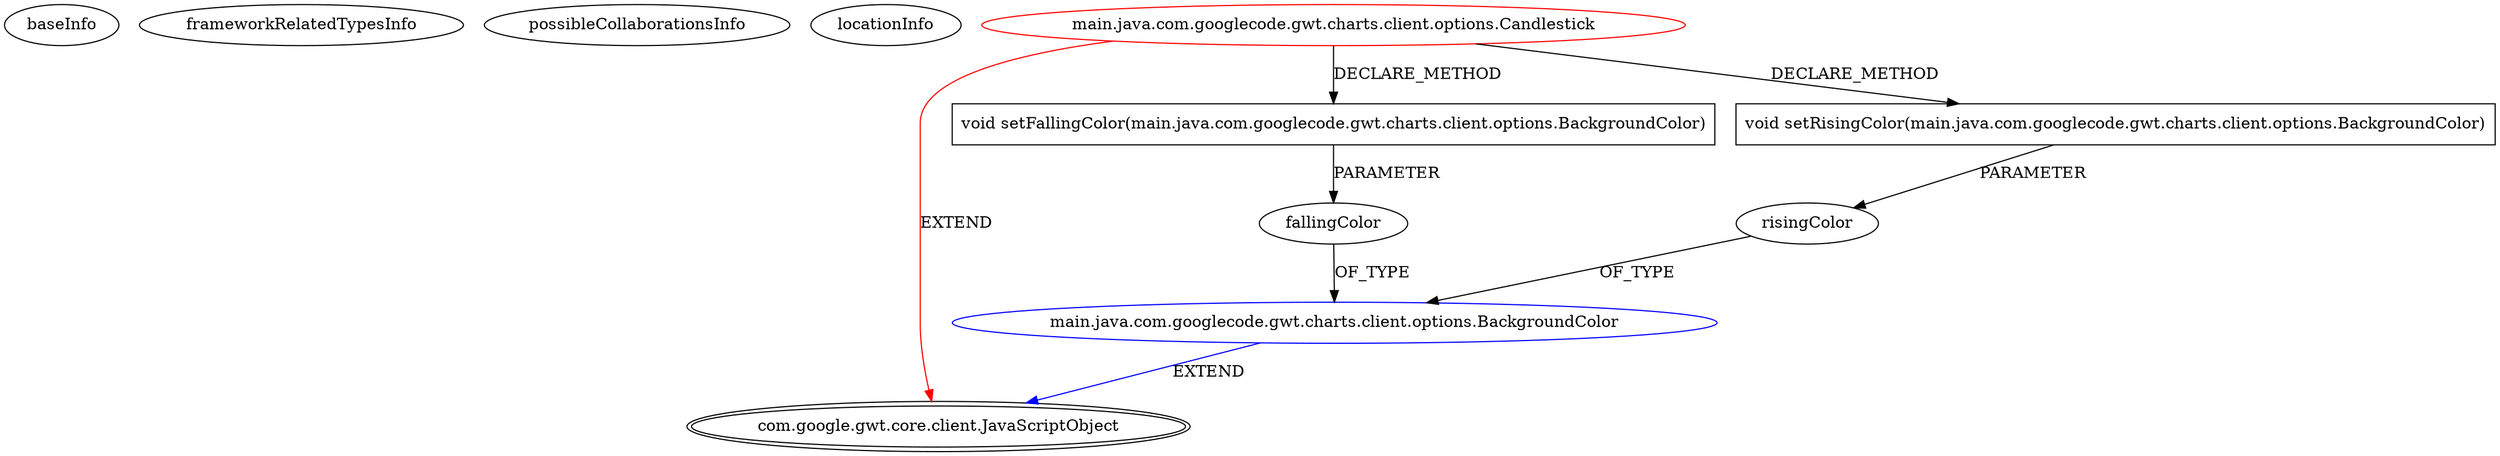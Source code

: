 digraph {
baseInfo[graphId=3266,category="extension_graph",isAnonymous=false,possibleRelation=true]
frameworkRelatedTypesInfo[0="com.google.gwt.core.client.JavaScriptObject"]
possibleCollaborationsInfo[0="3266~CLIENT_METHOD_DECLARATION-PARAMETER_DECLARATION-CLIENT_METHOD_DECLARATION-PARAMETER_DECLARATION-~com.google.gwt.core.client.JavaScriptObject ~com.google.gwt.core.client.JavaScriptObject ~false~false"]
locationInfo[projectName="jnorthrup-gwt-charts",filePath="/jnorthrup-gwt-charts/gwt-charts-master/gwt-charts/src/main/java/com/googlecode/gwt/charts/client/options/Candlestick.java",contextSignature="Candlestick",graphId="3266"]
0[label="main.java.com.googlecode.gwt.charts.client.options.Candlestick",vertexType="ROOT_CLIENT_CLASS_DECLARATION",isFrameworkType=false,color=red]
1[label="com.google.gwt.core.client.JavaScriptObject",vertexType="FRAMEWORK_CLASS_TYPE",isFrameworkType=true,peripheries=2]
9[label="void setFallingColor(main.java.com.googlecode.gwt.charts.client.options.BackgroundColor)",vertexType="CLIENT_METHOD_DECLARATION",isFrameworkType=false,shape=box]
10[label="fallingColor",vertexType="PARAMETER_DECLARATION",isFrameworkType=false]
11[label="main.java.com.googlecode.gwt.charts.client.options.BackgroundColor",vertexType="REFERENCE_CLIENT_CLASS_DECLARATION",isFrameworkType=false,color=blue]
14[label="void setRisingColor(main.java.com.googlecode.gwt.charts.client.options.BackgroundColor)",vertexType="CLIENT_METHOD_DECLARATION",isFrameworkType=false,shape=box]
15[label="risingColor",vertexType="PARAMETER_DECLARATION",isFrameworkType=false]
0->1[label="EXTEND",color=red]
0->9[label="DECLARE_METHOD"]
11->1[label="EXTEND",color=blue]
10->11[label="OF_TYPE"]
9->10[label="PARAMETER"]
0->14[label="DECLARE_METHOD"]
15->11[label="OF_TYPE"]
14->15[label="PARAMETER"]
}
